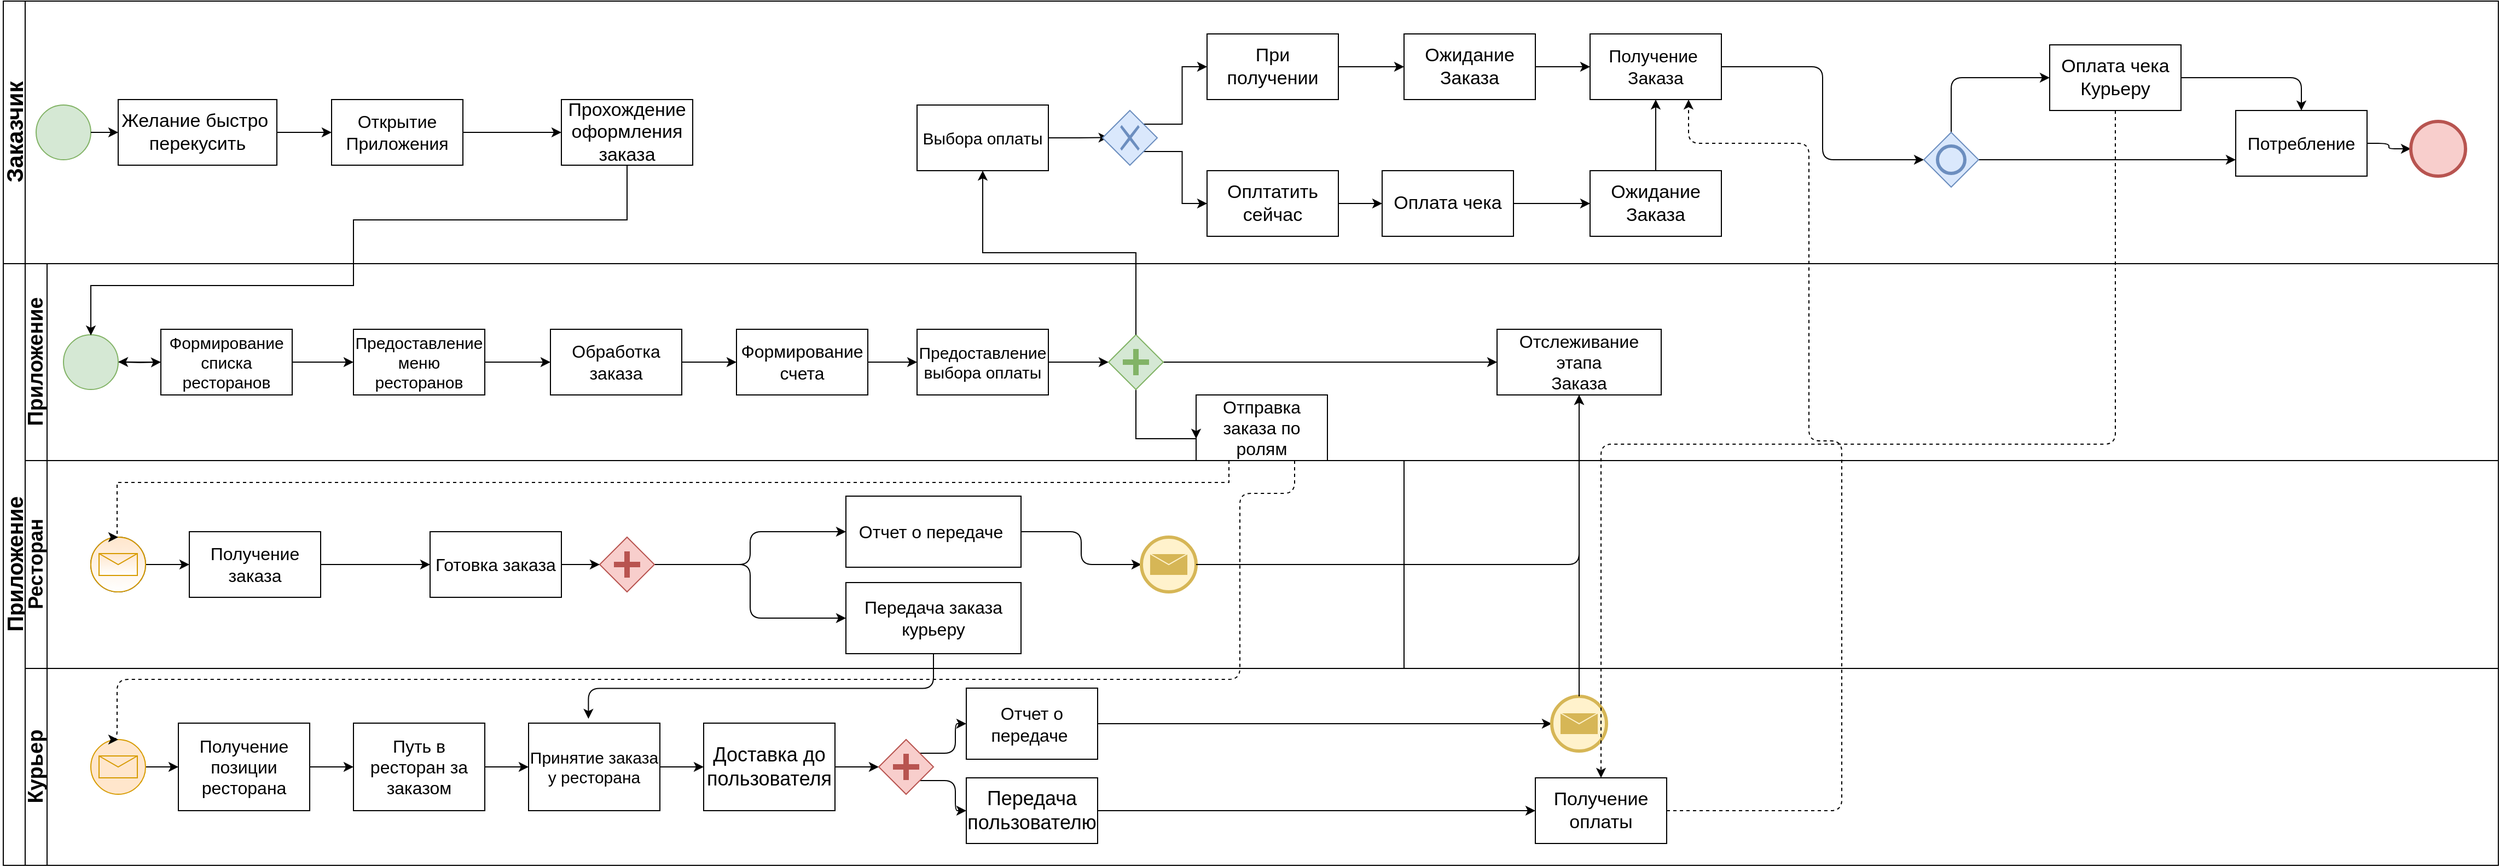 <mxfile version="11.3.0" type="github" pages="1"><diagram name="Page-1" id="c7488fd3-1785-93aa-aadb-54a6760d102a"><mxGraphModel dx="1423" dy="738" grid="1" gridSize="10" guides="1" tooltips="1" connect="1" arrows="1" fold="1" page="1" pageScale="1" pageWidth="1169" pageHeight="827" background="#ffffff" math="0" shadow="0"><root><mxCell id="0"/><mxCell id="1" parent="0"/><mxCell id="_lt0aUrD5-dTe636GjR6-114" value="&lt;font style=&quot;font-size: 21px&quot;&gt;Заказчик&lt;/font&gt;" style="swimlane;html=1;horizontal=0;startSize=20;" parent="1" vertex="1"><mxGeometry x="40" y="40" width="2280" height="240" as="geometry"/></mxCell><mxCell id="_lt0aUrD5-dTe636GjR6-115" value="" style="shape=mxgraph.bpmn.shape;html=1;verticalLabelPosition=bottom;labelBackgroundColor=#ffffff;verticalAlign=top;align=center;perimeter=ellipsePerimeter;outlineConnect=0;outline=standard;symbol=general;fillColor=#d5e8d4;strokeColor=#82b366;" parent="_lt0aUrD5-dTe636GjR6-114" vertex="1"><mxGeometry x="30" y="95" width="50" height="50" as="geometry"/></mxCell><mxCell id="_lt0aUrD5-dTe636GjR6-116" style="edgeStyle=orthogonalEdgeStyle;rounded=0;orthogonalLoop=1;jettySize=auto;html=1;exitX=1;exitY=0.5;exitDx=0;exitDy=0;entryX=0;entryY=0.5;entryDx=0;entryDy=0;" parent="_lt0aUrD5-dTe636GjR6-114" source="_lt0aUrD5-dTe636GjR6-117" target="_lt0aUrD5-dTe636GjR6-120" edge="1"><mxGeometry relative="1" as="geometry"/></mxCell><mxCell id="_lt0aUrD5-dTe636GjR6-117" value="&lt;font style=&quot;font-size: 17px&quot;&gt;Желание быстро&amp;nbsp;&lt;br&gt;перекусить&lt;/font&gt;" style="rounded=0;whiteSpace=wrap;html=1;" parent="_lt0aUrD5-dTe636GjR6-114" vertex="1"><mxGeometry x="105" y="90" width="145" height="60" as="geometry"/></mxCell><mxCell id="_lt0aUrD5-dTe636GjR6-118" value="" style="endArrow=classic;html=1;exitX=1;exitY=0.5;exitDx=0;exitDy=0;entryX=0;entryY=0.5;entryDx=0;entryDy=0;" parent="_lt0aUrD5-dTe636GjR6-114" source="_lt0aUrD5-dTe636GjR6-115" target="_lt0aUrD5-dTe636GjR6-117" edge="1"><mxGeometry width="50" height="50" relative="1" as="geometry"><mxPoint x="70" y="145" as="sourcePoint"/><mxPoint x="120" y="95" as="targetPoint"/></mxGeometry></mxCell><mxCell id="_lt0aUrD5-dTe636GjR6-119" style="edgeStyle=orthogonalEdgeStyle;rounded=0;orthogonalLoop=1;jettySize=auto;html=1;exitX=1;exitY=0.5;exitDx=0;exitDy=0;entryX=0;entryY=0.5;entryDx=0;entryDy=0;" parent="_lt0aUrD5-dTe636GjR6-114" source="_lt0aUrD5-dTe636GjR6-120" target="_lt0aUrD5-dTe636GjR6-121" edge="1"><mxGeometry relative="1" as="geometry"/></mxCell><mxCell id="_lt0aUrD5-dTe636GjR6-120" value="&lt;font style=&quot;font-size: 16px&quot;&gt;Открытие Приложения&lt;/font&gt;" style="rounded=0;whiteSpace=wrap;html=1;" parent="_lt0aUrD5-dTe636GjR6-114" vertex="1"><mxGeometry x="300" y="90" width="120" height="60" as="geometry"/></mxCell><mxCell id="_lt0aUrD5-dTe636GjR6-121" value="&lt;font style=&quot;font-size: 17px&quot;&gt;Прохождение оформления заказа&lt;/font&gt;" style="rounded=0;whiteSpace=wrap;html=1;" parent="_lt0aUrD5-dTe636GjR6-114" vertex="1"><mxGeometry x="510" y="90" width="120" height="60" as="geometry"/></mxCell><mxCell id="_lt0aUrD5-dTe636GjR6-122" style="edgeStyle=orthogonalEdgeStyle;rounded=0;orthogonalLoop=1;jettySize=auto;html=1;exitX=1;exitY=0.5;exitDx=0;exitDy=0;entryX=0;entryY=0.5;entryDx=0;entryDy=0;" parent="_lt0aUrD5-dTe636GjR6-114" source="_lt0aUrD5-dTe636GjR6-123" edge="1"><mxGeometry relative="1" as="geometry"><mxPoint x="1009.824" y="124.706" as="targetPoint"/></mxGeometry></mxCell><mxCell id="_lt0aUrD5-dTe636GjR6-123" value="&lt;font style=&quot;font-size: 15px&quot;&gt;Выбора оплаты&lt;/font&gt;" style="rounded=0;whiteSpace=wrap;html=1;" parent="_lt0aUrD5-dTe636GjR6-114" vertex="1"><mxGeometry x="835" y="95" width="120" height="60" as="geometry"/></mxCell><mxCell id="_lt0aUrD5-dTe636GjR6-124" style="edgeStyle=orthogonalEdgeStyle;rounded=0;orthogonalLoop=1;jettySize=auto;html=1;exitX=0.75;exitY=0.25;exitDx=0;exitDy=0;entryX=0;entryY=0.5;entryDx=0;entryDy=0;exitPerimeter=0;" parent="_lt0aUrD5-dTe636GjR6-114" target="_lt0aUrD5-dTe636GjR6-127" edge="1" source="_lt0aUrD5-dTe636GjR6-145"><mxGeometry relative="1" as="geometry"><mxPoint x="1060.412" y="124.706" as="sourcePoint"/></mxGeometry></mxCell><mxCell id="_lt0aUrD5-dTe636GjR6-125" style="edgeStyle=orthogonalEdgeStyle;rounded=0;orthogonalLoop=1;jettySize=auto;html=1;exitX=0.75;exitY=0.75;exitDx=0;exitDy=0;entryX=0;entryY=0.5;entryDx=0;entryDy=0;exitPerimeter=0;" parent="_lt0aUrD5-dTe636GjR6-114" source="_lt0aUrD5-dTe636GjR6-145" target="_lt0aUrD5-dTe636GjR6-129" edge="1"><mxGeometry relative="1" as="geometry"><mxPoint x="1060.412" y="124.706" as="sourcePoint"/></mxGeometry></mxCell><mxCell id="_lt0aUrD5-dTe636GjR6-126" style="edgeStyle=orthogonalEdgeStyle;rounded=1;orthogonalLoop=1;jettySize=auto;html=1;exitX=1;exitY=0.5;exitDx=0;exitDy=0;" parent="_lt0aUrD5-dTe636GjR6-114" source="_lt0aUrD5-dTe636GjR6-127" target="_lt0aUrD5-dTe636GjR6-136" edge="1"><mxGeometry relative="1" as="geometry"/></mxCell><mxCell id="_lt0aUrD5-dTe636GjR6-127" value="&lt;font style=&quot;font-size: 17px&quot;&gt;При получении&lt;/font&gt;" style="rounded=0;whiteSpace=wrap;html=1;" parent="_lt0aUrD5-dTe636GjR6-114" vertex="1"><mxGeometry x="1100" y="30" width="120" height="60" as="geometry"/></mxCell><mxCell id="_lt0aUrD5-dTe636GjR6-128" style="edgeStyle=orthogonalEdgeStyle;rounded=0;orthogonalLoop=1;jettySize=auto;html=1;exitX=1;exitY=0.5;exitDx=0;exitDy=0;entryX=0;entryY=0.5;entryDx=0;entryDy=0;" parent="_lt0aUrD5-dTe636GjR6-114" source="_lt0aUrD5-dTe636GjR6-129" target="_lt0aUrD5-dTe636GjR6-131" edge="1"><mxGeometry relative="1" as="geometry"/></mxCell><mxCell id="_lt0aUrD5-dTe636GjR6-129" value="&lt;font style=&quot;font-size: 17px&quot;&gt;Оплтатить сейчас&lt;/font&gt;" style="rounded=0;whiteSpace=wrap;html=1;" parent="_lt0aUrD5-dTe636GjR6-114" vertex="1"><mxGeometry x="1100" y="155" width="120" height="60" as="geometry"/></mxCell><mxCell id="_lt0aUrD5-dTe636GjR6-130" style="edgeStyle=orthogonalEdgeStyle;rounded=1;orthogonalLoop=1;jettySize=auto;html=1;exitX=1;exitY=0.5;exitDx=0;exitDy=0;entryX=0;entryY=0.5;entryDx=0;entryDy=0;" parent="_lt0aUrD5-dTe636GjR6-114" source="_lt0aUrD5-dTe636GjR6-131" target="_lt0aUrD5-dTe636GjR6-138" edge="1"><mxGeometry relative="1" as="geometry"/></mxCell><mxCell id="_lt0aUrD5-dTe636GjR6-131" value="&lt;font style=&quot;font-size: 17px&quot;&gt;Оплата чека&lt;/font&gt;" style="rounded=0;whiteSpace=wrap;html=1;" parent="_lt0aUrD5-dTe636GjR6-114" vertex="1"><mxGeometry x="1260" y="155" width="120" height="60" as="geometry"/></mxCell><mxCell id="_lt0aUrD5-dTe636GjR6-132" style="edgeStyle=orthogonalEdgeStyle;rounded=1;orthogonalLoop=1;jettySize=auto;html=1;exitX=0.5;exitY=0;exitDx=0;exitDy=0;entryX=0;entryY=0.5;entryDx=0;entryDy=0;" parent="_lt0aUrD5-dTe636GjR6-114" source="_lt0aUrD5-dTe636GjR6-140" target="_lt0aUrD5-dTe636GjR6-142" edge="1"><mxGeometry relative="1" as="geometry"><mxPoint x="1708.824" y="64.706" as="sourcePoint"/><mxPoint x="1753.529" y="60" as="targetPoint"/></mxGeometry></mxCell><mxCell id="_lt0aUrD5-dTe636GjR6-133" style="edgeStyle=orthogonalEdgeStyle;rounded=1;orthogonalLoop=1;jettySize=auto;html=1;exitX=1;exitY=0.5;exitDx=0;exitDy=0;entryX=0;entryY=0.5;entryDx=0;entryDy=0;" parent="_lt0aUrD5-dTe636GjR6-114" source="_lt0aUrD5-dTe636GjR6-134" target="_lt0aUrD5-dTe636GjR6-140" edge="1"><mxGeometry relative="1" as="geometry"/></mxCell><mxCell id="_lt0aUrD5-dTe636GjR6-134" value="&lt;font style=&quot;font-size: 16px&quot;&gt;Получение&amp;nbsp;&lt;br&gt;Заказа&lt;/font&gt;" style="rounded=0;whiteSpace=wrap;html=1;shadow=0;gradientColor=#ffffff;" parent="_lt0aUrD5-dTe636GjR6-114" vertex="1"><mxGeometry x="1450" y="30" width="120" height="60" as="geometry"/></mxCell><mxCell id="_lt0aUrD5-dTe636GjR6-135" style="edgeStyle=orthogonalEdgeStyle;rounded=1;orthogonalLoop=1;jettySize=auto;html=1;exitX=1;exitY=0.5;exitDx=0;exitDy=0;entryX=0;entryY=0.5;entryDx=0;entryDy=0;" parent="_lt0aUrD5-dTe636GjR6-114" source="_lt0aUrD5-dTe636GjR6-136" target="_lt0aUrD5-dTe636GjR6-134" edge="1"><mxGeometry relative="1" as="geometry"/></mxCell><mxCell id="_lt0aUrD5-dTe636GjR6-136" value="&lt;font style=&quot;font-size: 17px&quot;&gt;Ожидание Заказа&lt;/font&gt;" style="rounded=0;whiteSpace=wrap;html=1;shadow=0;gradientColor=#ffffff;" parent="_lt0aUrD5-dTe636GjR6-114" vertex="1"><mxGeometry x="1280" y="30" width="120" height="60" as="geometry"/></mxCell><mxCell id="_lt0aUrD5-dTe636GjR6-137" style="edgeStyle=orthogonalEdgeStyle;rounded=1;orthogonalLoop=1;jettySize=auto;html=1;exitX=0.5;exitY=0;exitDx=0;exitDy=0;entryX=0.5;entryY=1;entryDx=0;entryDy=0;" parent="_lt0aUrD5-dTe636GjR6-114" source="_lt0aUrD5-dTe636GjR6-138" target="_lt0aUrD5-dTe636GjR6-134" edge="1"><mxGeometry relative="1" as="geometry"/></mxCell><mxCell id="_lt0aUrD5-dTe636GjR6-138" value="&lt;font style=&quot;font-size: 17px&quot;&gt;Ожидание Заказа&lt;/font&gt;" style="rounded=0;whiteSpace=wrap;html=1;shadow=0;gradientColor=#ffffff;" parent="_lt0aUrD5-dTe636GjR6-114" vertex="1"><mxGeometry x="1450" y="155" width="120" height="60" as="geometry"/></mxCell><mxCell id="_lt0aUrD5-dTe636GjR6-139" style="edgeStyle=orthogonalEdgeStyle;rounded=1;orthogonalLoop=1;jettySize=auto;html=1;exitX=1;exitY=0.5;exitDx=0;exitDy=0;entryX=0;entryY=0.75;entryDx=0;entryDy=0;" parent="_lt0aUrD5-dTe636GjR6-114" source="_lt0aUrD5-dTe636GjR6-140" target="_lt0aUrD5-dTe636GjR6-144" edge="1"><mxGeometry relative="1" as="geometry"/></mxCell><mxCell id="_lt0aUrD5-dTe636GjR6-140" value="" style="shape=mxgraph.bpmn.shape;html=1;verticalLabelPosition=bottom;labelBackgroundColor=#ffffff;verticalAlign=top;align=center;perimeter=rhombusPerimeter;background=gateway;outlineConnect=0;outline=end;symbol=general;rounded=0;shadow=0;fillColor=#dae8fc;strokeColor=#6c8ebf;" parent="_lt0aUrD5-dTe636GjR6-114" vertex="1"><mxGeometry x="1755" y="120" width="50" height="50" as="geometry"/></mxCell><mxCell id="_lt0aUrD5-dTe636GjR6-141" style="edgeStyle=orthogonalEdgeStyle;rounded=1;orthogonalLoop=1;jettySize=auto;html=1;exitX=1;exitY=0.5;exitDx=0;exitDy=0;entryX=0.5;entryY=0;entryDx=0;entryDy=0;" parent="_lt0aUrD5-dTe636GjR6-114" source="_lt0aUrD5-dTe636GjR6-142" target="_lt0aUrD5-dTe636GjR6-144" edge="1"><mxGeometry relative="1" as="geometry"/></mxCell><mxCell id="_lt0aUrD5-dTe636GjR6-142" value="&lt;font style=&quot;font-size: 17px&quot;&gt;Оплата чека&lt;br&gt;Курьеру&lt;br&gt;&lt;/font&gt;" style="rounded=0;whiteSpace=wrap;html=1;" parent="_lt0aUrD5-dTe636GjR6-114" vertex="1"><mxGeometry x="1870" y="40" width="120" height="60" as="geometry"/></mxCell><mxCell id="_lt0aUrD5-dTe636GjR6-143" style="edgeStyle=orthogonalEdgeStyle;rounded=1;orthogonalLoop=1;jettySize=auto;html=1;exitX=1;exitY=0.5;exitDx=0;exitDy=0;entryX=0;entryY=0.5;entryDx=0;entryDy=0;" parent="_lt0aUrD5-dTe636GjR6-114" source="_lt0aUrD5-dTe636GjR6-144" target="_lt0aUrD5-dTe636GjR6-146" edge="1"><mxGeometry relative="1" as="geometry"/></mxCell><mxCell id="_lt0aUrD5-dTe636GjR6-144" value="&lt;font style=&quot;font-size: 16px&quot;&gt;Потребление&lt;/font&gt;" style="rounded=0;whiteSpace=wrap;html=1;shadow=0;gradientColor=#ffffff;" parent="_lt0aUrD5-dTe636GjR6-114" vertex="1"><mxGeometry x="2040" y="100" width="120" height="60" as="geometry"/></mxCell><mxCell id="_lt0aUrD5-dTe636GjR6-145" value="" style="shape=mxgraph.bpmn.shape;html=1;verticalLabelPosition=bottom;labelBackgroundColor=#ffffff;verticalAlign=top;align=center;perimeter=rhombusPerimeter;background=gateway;outlineConnect=0;outline=none;symbol=exclusiveGw;rounded=0;shadow=0;fillColor=#dae8fc;strokeColor=#6c8ebf;" parent="_lt0aUrD5-dTe636GjR6-114" vertex="1"><mxGeometry x="1004.5" y="100" width="50" height="50" as="geometry"/></mxCell><mxCell id="_lt0aUrD5-dTe636GjR6-146" value="" style="shape=mxgraph.bpmn.shape;html=1;verticalLabelPosition=bottom;labelBackgroundColor=#ffffff;verticalAlign=top;align=center;perimeter=ellipsePerimeter;outlineConnect=0;outline=end;symbol=general;rounded=0;shadow=0;fillColor=#f8cecc;strokeColor=#b85450;" parent="_lt0aUrD5-dTe636GjR6-114" vertex="1"><mxGeometry x="2200" y="110" width="50" height="50" as="geometry"/></mxCell><mxCell id="_lt0aUrD5-dTe636GjR6-147" value="&lt;font style=&quot;font-size: 20px&quot;&gt;Приложение&lt;/font&gt;" style="swimlane;html=1;horizontal=0;startSize=20;" parent="1" vertex="1"><mxGeometry x="40" y="280" width="2280" height="550" as="geometry"/></mxCell><mxCell id="_lt0aUrD5-dTe636GjR6-148" value="&lt;font style=&quot;font-size: 18px&quot;&gt;Ресторан&lt;/font&gt;" style="swimlane;html=1;horizontal=0;startSize=20;" parent="_lt0aUrD5-dTe636GjR6-147" vertex="1"><mxGeometry x="20" y="180" width="1260" height="190" as="geometry"><mxRectangle x="860" y="20" width="30" height="50" as="alternateBounds"/></mxGeometry></mxCell><mxCell id="_lt0aUrD5-dTe636GjR6-149" value="" style="shape=mxgraph.bpmn.shape;html=1;verticalLabelPosition=bottom;labelBackgroundColor=#ffffff;verticalAlign=top;align=center;perimeter=ellipsePerimeter;outlineConnect=0;outline=throwing;symbol=general;rounded=0;shadow=0;gradientColor=#ffffff;" parent="_lt0aUrD5-dTe636GjR6-148" vertex="1"><mxGeometry x="60" y="70" width="50" height="50" as="geometry"/></mxCell><mxCell id="_lt0aUrD5-dTe636GjR6-150" style="edgeStyle=orthogonalEdgeStyle;rounded=1;orthogonalLoop=1;jettySize=auto;html=1;exitX=1;exitY=0.5;exitDx=0;exitDy=0;entryX=0;entryY=0.5;entryDx=0;entryDy=0;" parent="_lt0aUrD5-dTe636GjR6-148" source="_lt0aUrD5-dTe636GjR6-151" target="_lt0aUrD5-dTe636GjR6-153" edge="1"><mxGeometry relative="1" as="geometry"/></mxCell><mxCell id="_lt0aUrD5-dTe636GjR6-151" value="" style="shape=mxgraph.bpmn.shape;html=1;verticalLabelPosition=bottom;labelBackgroundColor=#ffffff;verticalAlign=top;align=center;perimeter=ellipsePerimeter;outlineConnect=0;outline=standard;symbol=message;fillColor=#ffe6cc;strokeColor=#d79b00;snapToPoint=0;gradientColor=#ffffff;portConstraintRotation=0;backgroundOutline=0;shadow=0;" parent="_lt0aUrD5-dTe636GjR6-148" vertex="1"><mxGeometry x="60" y="70" width="50" height="50" as="geometry"/></mxCell><mxCell id="_lt0aUrD5-dTe636GjR6-152" style="edgeStyle=orthogonalEdgeStyle;rounded=1;orthogonalLoop=1;jettySize=auto;html=1;exitX=1;exitY=0.5;exitDx=0;exitDy=0;entryX=0;entryY=0.5;entryDx=0;entryDy=0;" parent="_lt0aUrD5-dTe636GjR6-148" source="_lt0aUrD5-dTe636GjR6-153" target="_lt0aUrD5-dTe636GjR6-155" edge="1"><mxGeometry relative="1" as="geometry"/></mxCell><mxCell id="_lt0aUrD5-dTe636GjR6-153" value="&lt;font style=&quot;font-size: 16px&quot;&gt;Получение заказа&lt;/font&gt;" style="rounded=0;whiteSpace=wrap;html=1;" parent="_lt0aUrD5-dTe636GjR6-148" vertex="1"><mxGeometry x="150" y="65" width="120" height="60" as="geometry"/></mxCell><mxCell id="_lt0aUrD5-dTe636GjR6-154" style="edgeStyle=orthogonalEdgeStyle;rounded=1;orthogonalLoop=1;jettySize=auto;html=1;exitX=1;exitY=0.5;exitDx=0;exitDy=0;entryX=0;entryY=0.5;entryDx=0;entryDy=0;" parent="_lt0aUrD5-dTe636GjR6-148" source="_lt0aUrD5-dTe636GjR6-158" target="_lt0aUrD5-dTe636GjR6-156" edge="1"><mxGeometry relative="1" as="geometry"/></mxCell><mxCell id="_lt0aUrD5-dTe636GjR6-155" value="&lt;font style=&quot;font-size: 16px&quot;&gt;Готовка заказа&lt;/font&gt;" style="rounded=0;whiteSpace=wrap;html=1;" parent="_lt0aUrD5-dTe636GjR6-148" vertex="1"><mxGeometry x="370" y="65" width="120" height="60" as="geometry"/></mxCell><mxCell id="_lt0aUrD5-dTe636GjR6-156" value="&lt;font style=&quot;font-size: 16px&quot;&gt;Передача заказа курьеру&lt;/font&gt;" style="rounded=0;whiteSpace=wrap;html=1;" parent="_lt0aUrD5-dTe636GjR6-148" vertex="1"><mxGeometry x="750" y="111.5" width="160" height="65" as="geometry"/></mxCell><mxCell id="_lt0aUrD5-dTe636GjR6-157" style="edgeStyle=orthogonalEdgeStyle;rounded=1;orthogonalLoop=1;jettySize=auto;html=1;exitX=1;exitY=0.5;exitDx=0;exitDy=0;entryX=0;entryY=0.5;entryDx=0;entryDy=0;" parent="_lt0aUrD5-dTe636GjR6-148" source="_lt0aUrD5-dTe636GjR6-158" target="_lt0aUrD5-dTe636GjR6-161" edge="1"><mxGeometry relative="1" as="geometry"/></mxCell><mxCell id="_lt0aUrD5-dTe636GjR6-158" value="" style="shape=mxgraph.bpmn.shape;html=1;verticalLabelPosition=bottom;labelBackgroundColor=#ffffff;verticalAlign=top;align=center;perimeter=rhombusPerimeter;background=gateway;outlineConnect=0;outline=none;symbol=parallelGw;fillColor=#f8cecc;strokeColor=#b85450;shadow=0;" parent="_lt0aUrD5-dTe636GjR6-148" vertex="1"><mxGeometry x="525" y="70" width="50" height="50" as="geometry"/></mxCell><mxCell id="_lt0aUrD5-dTe636GjR6-159" style="edgeStyle=orthogonalEdgeStyle;rounded=1;orthogonalLoop=1;jettySize=auto;html=1;exitX=1;exitY=0.5;exitDx=0;exitDy=0;entryX=0;entryY=0.5;entryDx=0;entryDy=0;" parent="_lt0aUrD5-dTe636GjR6-148" source="_lt0aUrD5-dTe636GjR6-155" target="_lt0aUrD5-dTe636GjR6-158" edge="1"><mxGeometry relative="1" as="geometry"><mxPoint x="669.824" y="815.294" as="sourcePoint"/><mxPoint x="809.824" y="815.294" as="targetPoint"/></mxGeometry></mxCell><mxCell id="_lt0aUrD5-dTe636GjR6-160" style="edgeStyle=orthogonalEdgeStyle;rounded=1;orthogonalLoop=1;jettySize=auto;html=1;exitX=1;exitY=0.5;exitDx=0;exitDy=0;entryX=0;entryY=0.5;entryDx=0;entryDy=0;" parent="_lt0aUrD5-dTe636GjR6-148" source="_lt0aUrD5-dTe636GjR6-161" target="_lt0aUrD5-dTe636GjR6-162" edge="1"><mxGeometry relative="1" as="geometry"/></mxCell><mxCell id="_lt0aUrD5-dTe636GjR6-161" value="&lt;font style=&quot;font-size: 16px&quot;&gt;Отчет о передаче&amp;nbsp;&lt;/font&gt;" style="rounded=0;whiteSpace=wrap;html=1;" parent="_lt0aUrD5-dTe636GjR6-148" vertex="1"><mxGeometry x="750" y="32.5" width="160" height="65" as="geometry"/></mxCell><mxCell id="_lt0aUrD5-dTe636GjR6-162" value="" style="shape=mxgraph.bpmn.shape;html=1;verticalLabelPosition=bottom;labelBackgroundColor=#ffffff;verticalAlign=top;align=center;perimeter=ellipsePerimeter;outlineConnect=0;outline=end;symbol=message;rounded=0;shadow=0;fillColor=#fff2cc;strokeColor=#d6b656;" parent="_lt0aUrD5-dTe636GjR6-148" vertex="1"><mxGeometry x="1020" y="70" width="50" height="50" as="geometry"/></mxCell><mxCell id="_lt0aUrD5-dTe636GjR6-163" value="&lt;font&gt;&lt;font style=&quot;font-size: 19px&quot;&gt;Курьер&lt;/font&gt;&lt;br&gt;&lt;/font&gt;" style="swimlane;html=1;horizontal=0;startSize=20;" parent="_lt0aUrD5-dTe636GjR6-147" vertex="1"><mxGeometry x="20" y="370" width="2260" height="180" as="geometry"><mxRectangle x="860" y="20" width="30" height="50" as="alternateBounds"/></mxGeometry></mxCell><mxCell id="_lt0aUrD5-dTe636GjR6-164" style="edgeStyle=orthogonalEdgeStyle;rounded=1;orthogonalLoop=1;jettySize=auto;html=1;exitX=1;exitY=0.5;exitDx=0;exitDy=0;entryX=0;entryY=0.5;entryDx=0;entryDy=0;" parent="_lt0aUrD5-dTe636GjR6-163" source="_lt0aUrD5-dTe636GjR6-165" target="_lt0aUrD5-dTe636GjR6-166" edge="1"><mxGeometry relative="1" as="geometry"/></mxCell><mxCell id="_lt0aUrD5-dTe636GjR6-165" value="" style="shape=mxgraph.bpmn.shape;html=1;verticalLabelPosition=bottom;labelBackgroundColor=#ffffff;verticalAlign=top;align=center;perimeter=ellipsePerimeter;outlineConnect=0;outline=standard;symbol=message;fillColor=#ffe6cc;strokeColor=#d79b00;" parent="_lt0aUrD5-dTe636GjR6-163" vertex="1"><mxGeometry x="60" y="65" width="50" height="50" as="geometry"/></mxCell><mxCell id="_lt0aUrD5-dTe636GjR6-166" value="&lt;div&gt;&lt;font style=&quot;font-size: 16px&quot;&gt;Получение позиции&lt;/font&gt;&lt;/div&gt;&lt;div&gt;&lt;font style=&quot;font-size: 16px&quot;&gt; ресторана&lt;/font&gt;&lt;/div&gt;" style="rounded=0;whiteSpace=wrap;html=1;" parent="_lt0aUrD5-dTe636GjR6-163" vertex="1"><mxGeometry x="140" y="50" width="120" height="80" as="geometry"/></mxCell><mxCell id="_lt0aUrD5-dTe636GjR6-167" value="&lt;font style=&quot;font-size: 16px&quot;&gt;Путь&lt;/font&gt;&lt;font style=&quot;font-size: 16px&quot;&gt; в ресторан за заказом&lt;/font&gt;" style="rounded=0;whiteSpace=wrap;html=1;" parent="_lt0aUrD5-dTe636GjR6-163" vertex="1"><mxGeometry x="300" y="50" width="120" height="80" as="geometry"/></mxCell><mxCell id="_lt0aUrD5-dTe636GjR6-168" value="" style="edgeStyle=orthogonalEdgeStyle;rounded=0;orthogonalLoop=1;jettySize=auto;html=1;" parent="_lt0aUrD5-dTe636GjR6-163" source="_lt0aUrD5-dTe636GjR6-166" target="_lt0aUrD5-dTe636GjR6-167" edge="1"><mxGeometry relative="1" as="geometry"/></mxCell><mxCell id="_lt0aUrD5-dTe636GjR6-169" value="&lt;font style=&quot;font-size: 15px&quot;&gt;Принятие заказа у ресторана&lt;/font&gt;" style="rounded=0;whiteSpace=wrap;html=1;" parent="_lt0aUrD5-dTe636GjR6-163" vertex="1"><mxGeometry x="460" y="50" width="120" height="80" as="geometry"/></mxCell><mxCell id="_lt0aUrD5-dTe636GjR6-170" value="" style="edgeStyle=orthogonalEdgeStyle;rounded=0;orthogonalLoop=1;jettySize=auto;html=1;" parent="_lt0aUrD5-dTe636GjR6-163" source="_lt0aUrD5-dTe636GjR6-167" target="_lt0aUrD5-dTe636GjR6-169" edge="1"><mxGeometry relative="1" as="geometry"/></mxCell><mxCell id="_lt0aUrD5-dTe636GjR6-171" style="edgeStyle=orthogonalEdgeStyle;rounded=1;orthogonalLoop=1;jettySize=auto;html=1;exitX=1;exitY=0.5;exitDx=0;exitDy=0;entryX=0;entryY=0.5;entryDx=0;entryDy=0;" parent="_lt0aUrD5-dTe636GjR6-163" source="_lt0aUrD5-dTe636GjR6-172" target="_lt0aUrD5-dTe636GjR6-178" edge="1"><mxGeometry relative="1" as="geometry"/></mxCell><mxCell id="_lt0aUrD5-dTe636GjR6-172" value="&lt;font style=&quot;font-size: 18px&quot;&gt;Доставка до пользователя&lt;/font&gt;" style="rounded=0;whiteSpace=wrap;html=1;" parent="_lt0aUrD5-dTe636GjR6-163" vertex="1"><mxGeometry x="620" y="50" width="120" height="80" as="geometry"/></mxCell><mxCell id="_lt0aUrD5-dTe636GjR6-173" value="" style="edgeStyle=orthogonalEdgeStyle;rounded=0;orthogonalLoop=1;jettySize=auto;html=1;" parent="_lt0aUrD5-dTe636GjR6-163" source="_lt0aUrD5-dTe636GjR6-169" target="_lt0aUrD5-dTe636GjR6-172" edge="1"><mxGeometry relative="1" as="geometry"/></mxCell><mxCell id="_lt0aUrD5-dTe636GjR6-175" value="&lt;font style=&quot;font-size: 18px&quot;&gt;Передача пользователю&lt;/font&gt;" style="rounded=0;whiteSpace=wrap;html=1;" parent="_lt0aUrD5-dTe636GjR6-163" vertex="1"><mxGeometry x="860" y="100" width="120" height="60" as="geometry"/></mxCell><mxCell id="_lt0aUrD5-dTe636GjR6-176" style="edgeStyle=orthogonalEdgeStyle;rounded=1;orthogonalLoop=1;jettySize=auto;html=1;exitX=0.75;exitY=0.75;exitDx=0;exitDy=0;entryX=0;entryY=0.5;entryDx=0;entryDy=0;exitPerimeter=0;" parent="_lt0aUrD5-dTe636GjR6-163" source="_lt0aUrD5-dTe636GjR6-178" target="_lt0aUrD5-dTe636GjR6-175" edge="1"><mxGeometry relative="1" as="geometry"/></mxCell><mxCell id="_lt0aUrD5-dTe636GjR6-177" style="edgeStyle=orthogonalEdgeStyle;rounded=1;orthogonalLoop=1;jettySize=auto;html=1;exitX=0.75;exitY=0.25;exitDx=0;exitDy=0;entryX=0;entryY=0.5;entryDx=0;entryDy=0;exitPerimeter=0;" parent="_lt0aUrD5-dTe636GjR6-163" source="_lt0aUrD5-dTe636GjR6-178" target="_lt0aUrD5-dTe636GjR6-180" edge="1"><mxGeometry relative="1" as="geometry"><Array as="points"><mxPoint x="850" y="78"/><mxPoint x="850" y="50"/></Array></mxGeometry></mxCell><mxCell id="_lt0aUrD5-dTe636GjR6-178" value="" style="shape=mxgraph.bpmn.shape;html=1;verticalLabelPosition=bottom;labelBackgroundColor=#ffffff;verticalAlign=top;align=center;perimeter=rhombusPerimeter;background=gateway;outlineConnect=0;outline=none;symbol=parallelGw;fillColor=#f8cecc;strokeColor=#b85450;" parent="_lt0aUrD5-dTe636GjR6-163" vertex="1"><mxGeometry x="780" y="65" width="50" height="50" as="geometry"/></mxCell><mxCell id="_lt0aUrD5-dTe636GjR6-179" style="edgeStyle=orthogonalEdgeStyle;rounded=1;orthogonalLoop=1;jettySize=auto;html=1;exitX=1;exitY=0.5;exitDx=0;exitDy=0;entryX=0;entryY=0.5;entryDx=0;entryDy=0;" parent="_lt0aUrD5-dTe636GjR6-163" source="_lt0aUrD5-dTe636GjR6-180" target="_lt0aUrD5-dTe636GjR6-181" edge="1"><mxGeometry relative="1" as="geometry"/></mxCell><mxCell id="_lt0aUrD5-dTe636GjR6-180" value="&lt;font style=&quot;font-size: 16px&quot;&gt;Отчет о передаче&amp;nbsp;&lt;/font&gt;" style="rounded=0;whiteSpace=wrap;html=1;" parent="_lt0aUrD5-dTe636GjR6-163" vertex="1"><mxGeometry x="860" y="18" width="120" height="65" as="geometry"/></mxCell><mxCell id="_lt0aUrD5-dTe636GjR6-181" value="" style="shape=mxgraph.bpmn.shape;html=1;verticalLabelPosition=bottom;labelBackgroundColor=#ffffff;verticalAlign=top;align=center;perimeter=ellipsePerimeter;outlineConnect=0;outline=end;symbol=message;rounded=0;shadow=0;fillColor=#fff2cc;strokeColor=#d6b656;" parent="_lt0aUrD5-dTe636GjR6-163" vertex="1"><mxGeometry x="1395" y="25.5" width="50" height="50" as="geometry"/></mxCell><mxCell id="_lt0aUrD5-dTe636GjR6-183" value="&lt;font style=&quot;font-size: 19px&quot;&gt;Приложение&lt;/font&gt;" style="swimlane;html=1;horizontal=0;startSize=20;" parent="_lt0aUrD5-dTe636GjR6-147" vertex="1"><mxGeometry x="20" width="2260" height="180" as="geometry"><mxRectangle x="860" y="20" width="30" height="50" as="alternateBounds"/></mxGeometry></mxCell><mxCell id="_lt0aUrD5-dTe636GjR6-184" style="edgeStyle=orthogonalEdgeStyle;rounded=0;orthogonalLoop=1;jettySize=auto;html=1;exitX=1;exitY=0.5;exitDx=0;exitDy=0;" parent="_lt0aUrD5-dTe636GjR6-183" target="_lt0aUrD5-dTe636GjR6-187" edge="1"><mxGeometry relative="1" as="geometry"><mxPoint x="84.286" y="89.857" as="sourcePoint"/></mxGeometry></mxCell><mxCell id="_lt0aUrD5-dTe636GjR6-186" style="edgeStyle=orthogonalEdgeStyle;rounded=0;orthogonalLoop=1;jettySize=auto;html=1;exitX=1;exitY=0.5;exitDx=0;exitDy=0;entryX=0;entryY=0.5;entryDx=0;entryDy=0;" parent="_lt0aUrD5-dTe636GjR6-183" source="_lt0aUrD5-dTe636GjR6-187" target="_lt0aUrD5-dTe636GjR6-189" edge="1"><mxGeometry relative="1" as="geometry"/></mxCell><mxCell id="lRrHMwpw2jXaFn_FTkyo-1" value="" style="edgeStyle=orthogonalEdgeStyle;rounded=0;orthogonalLoop=1;jettySize=auto;html=1;" edge="1" parent="_lt0aUrD5-dTe636GjR6-183" source="_lt0aUrD5-dTe636GjR6-187"><mxGeometry relative="1" as="geometry"><mxPoint x="85.0" y="89.857" as="targetPoint"/></mxGeometry></mxCell><mxCell id="_lt0aUrD5-dTe636GjR6-187" value="&lt;font style=&quot;font-size: 15px&quot;&gt;Формирование списка ресторанов&lt;/font&gt;" style="rounded=0;whiteSpace=wrap;html=1;" parent="_lt0aUrD5-dTe636GjR6-183" vertex="1"><mxGeometry x="124" y="60" width="120" height="60" as="geometry"/></mxCell><mxCell id="_lt0aUrD5-dTe636GjR6-188" style="edgeStyle=orthogonalEdgeStyle;rounded=0;orthogonalLoop=1;jettySize=auto;html=1;exitX=1;exitY=0.5;exitDx=0;exitDy=0;entryX=0;entryY=0.5;entryDx=0;entryDy=0;" parent="_lt0aUrD5-dTe636GjR6-183" source="_lt0aUrD5-dTe636GjR6-189" target="_lt0aUrD5-dTe636GjR6-191" edge="1"><mxGeometry relative="1" as="geometry"/></mxCell><mxCell id="_lt0aUrD5-dTe636GjR6-189" value="&lt;font style=&quot;font-size: 15px&quot;&gt;Предоставление меню ресторанов&lt;/font&gt;" style="rounded=0;whiteSpace=wrap;html=1;" parent="_lt0aUrD5-dTe636GjR6-183" vertex="1"><mxGeometry x="300" y="60" width="120" height="60" as="geometry"/></mxCell><mxCell id="_lt0aUrD5-dTe636GjR6-190" style="edgeStyle=orthogonalEdgeStyle;rounded=0;orthogonalLoop=1;jettySize=auto;html=1;exitX=1;exitY=0.5;exitDx=0;exitDy=0;" parent="_lt0aUrD5-dTe636GjR6-183" source="_lt0aUrD5-dTe636GjR6-191" target="_lt0aUrD5-dTe636GjR6-193" edge="1"><mxGeometry relative="1" as="geometry"/></mxCell><mxCell id="_lt0aUrD5-dTe636GjR6-191" value="&lt;font style=&quot;font-size: 16px&quot;&gt;Обработка заказа&lt;/font&gt;" style="rounded=0;whiteSpace=wrap;html=1;" parent="_lt0aUrD5-dTe636GjR6-183" vertex="1"><mxGeometry x="480" y="60" width="120" height="60" as="geometry"/></mxCell><mxCell id="_lt0aUrD5-dTe636GjR6-192" style="edgeStyle=orthogonalEdgeStyle;rounded=0;orthogonalLoop=1;jettySize=auto;html=1;exitX=1;exitY=0.5;exitDx=0;exitDy=0;entryX=0;entryY=0.5;entryDx=0;entryDy=0;" parent="_lt0aUrD5-dTe636GjR6-183" source="_lt0aUrD5-dTe636GjR6-193" target="_lt0aUrD5-dTe636GjR6-195" edge="1"><mxGeometry relative="1" as="geometry"/></mxCell><mxCell id="_lt0aUrD5-dTe636GjR6-193" value="&lt;font style=&quot;font-size: 16px&quot;&gt;Формирование счета&lt;/font&gt;" style="rounded=0;whiteSpace=wrap;html=1;" parent="_lt0aUrD5-dTe636GjR6-183" vertex="1"><mxGeometry x="650" y="60" width="120" height="60" as="geometry"/></mxCell><mxCell id="_lt0aUrD5-dTe636GjR6-194" style="edgeStyle=orthogonalEdgeStyle;rounded=0;orthogonalLoop=1;jettySize=auto;html=1;exitX=1;exitY=0.5;exitDx=0;exitDy=0;entryX=0;entryY=0.5;entryDx=0;entryDy=0;" parent="_lt0aUrD5-dTe636GjR6-183" source="_lt0aUrD5-dTe636GjR6-195" target="_lt0aUrD5-dTe636GjR6-199" edge="1"><mxGeometry relative="1" as="geometry"/></mxCell><mxCell id="_lt0aUrD5-dTe636GjR6-195" value="&lt;font style=&quot;font-size: 15px&quot;&gt;Предоставление выбора оплаты&lt;/font&gt;" style="rounded=0;whiteSpace=wrap;html=1;" parent="_lt0aUrD5-dTe636GjR6-183" vertex="1"><mxGeometry x="815" y="60" width="120" height="60" as="geometry"/></mxCell><mxCell id="_lt0aUrD5-dTe636GjR6-196" value="&lt;span style=&quot;white-space: normal&quot;&gt;&lt;font style=&quot;font-size: 16px&quot;&gt;Отправка заказа по ролям&lt;/font&gt;&lt;/span&gt;" style="rounded=0;whiteSpace=wrap;html=1;" parent="_lt0aUrD5-dTe636GjR6-183" vertex="1"><mxGeometry x="1070" y="120" width="120" height="60" as="geometry"/></mxCell><mxCell id="_lt0aUrD5-dTe636GjR6-197" style="edgeStyle=orthogonalEdgeStyle;rounded=0;orthogonalLoop=1;jettySize=auto;html=1;exitX=0.5;exitY=1;exitDx=0;exitDy=0;" parent="_lt0aUrD5-dTe636GjR6-183" source="_lt0aUrD5-dTe636GjR6-199" edge="1"><mxGeometry relative="1" as="geometry"><mxPoint x="1070" y="160" as="targetPoint"/><Array as="points"><mxPoint x="1015" y="160"/><mxPoint x="1070" y="160"/><mxPoint x="1070" y="120"/></Array></mxGeometry></mxCell><mxCell id="_lt0aUrD5-dTe636GjR6-198" style="edgeStyle=orthogonalEdgeStyle;rounded=1;orthogonalLoop=1;jettySize=auto;html=1;exitX=1;exitY=0.5;exitDx=0;exitDy=0;entryX=0;entryY=0.5;entryDx=0;entryDy=0;" parent="_lt0aUrD5-dTe636GjR6-183" source="_lt0aUrD5-dTe636GjR6-199" target="_lt0aUrD5-dTe636GjR6-200" edge="1"><mxGeometry relative="1" as="geometry"/></mxCell><mxCell id="_lt0aUrD5-dTe636GjR6-199" value="" style="shape=mxgraph.bpmn.shape;html=1;verticalLabelPosition=bottom;labelBackgroundColor=#ffffff;verticalAlign=top;align=center;perimeter=rhombusPerimeter;background=gateway;outlineConnect=0;outline=none;symbol=parallelGw;fillColor=#d5e8d4;strokeColor=#82b366;" parent="_lt0aUrD5-dTe636GjR6-183" vertex="1"><mxGeometry x="990" y="65" width="50" height="50" as="geometry"/></mxCell><mxCell id="_lt0aUrD5-dTe636GjR6-200" value="&lt;font style=&quot;font-size: 16px&quot;&gt;Отслеживание этапа&lt;br&gt;Заказа&lt;/font&gt;" style="rounded=0;whiteSpace=wrap;html=1;" parent="_lt0aUrD5-dTe636GjR6-183" vertex="1"><mxGeometry x="1345" y="60" width="150" height="60" as="geometry"/></mxCell><mxCell id="lRrHMwpw2jXaFn_FTkyo-2" value="" style="shape=mxgraph.bpmn.shape;html=1;verticalLabelPosition=bottom;labelBackgroundColor=#ffffff;verticalAlign=top;align=center;perimeter=ellipsePerimeter;outlineConnect=0;outline=standard;symbol=general;fillColor=#d5e8d4;strokeColor=#82b366;" vertex="1" parent="_lt0aUrD5-dTe636GjR6-183"><mxGeometry x="35" y="65" width="50" height="50" as="geometry"/></mxCell><mxCell id="_lt0aUrD5-dTe636GjR6-201" style="edgeStyle=orthogonalEdgeStyle;rounded=0;orthogonalLoop=1;jettySize=auto;html=1;exitX=0.25;exitY=1;exitDx=0;exitDy=0;entryX=0.5;entryY=0;entryDx=0;entryDy=0;dashed=1;" parent="_lt0aUrD5-dTe636GjR6-147" source="_lt0aUrD5-dTe636GjR6-196" target="_lt0aUrD5-dTe636GjR6-151" edge="1"><mxGeometry relative="1" as="geometry"><Array as="points"><mxPoint x="1120" y="200"/><mxPoint x="104" y="200"/></Array></mxGeometry></mxCell><mxCell id="_lt0aUrD5-dTe636GjR6-202" style="edgeStyle=orthogonalEdgeStyle;rounded=1;orthogonalLoop=1;jettySize=auto;html=1;entryX=0.5;entryY=0;entryDx=0;entryDy=0;dashed=1;exitX=0.75;exitY=1;exitDx=0;exitDy=0;" parent="_lt0aUrD5-dTe636GjR6-147" source="_lt0aUrD5-dTe636GjR6-196" target="_lt0aUrD5-dTe636GjR6-165" edge="1"><mxGeometry relative="1" as="geometry"><mxPoint x="1150" y="210" as="sourcePoint"/><Array as="points"><mxPoint x="1180" y="210"/><mxPoint x="1130" y="210"/><mxPoint x="1130" y="380"/><mxPoint x="104" y="380"/></Array></mxGeometry></mxCell><mxCell id="_lt0aUrD5-dTe636GjR6-203" style="edgeStyle=orthogonalEdgeStyle;rounded=1;orthogonalLoop=1;jettySize=auto;html=1;exitX=0.5;exitY=1;exitDx=0;exitDy=0;entryX=0.456;entryY=-0.05;entryDx=0;entryDy=0;entryPerimeter=0;" parent="_lt0aUrD5-dTe636GjR6-147" source="_lt0aUrD5-dTe636GjR6-156" target="_lt0aUrD5-dTe636GjR6-169" edge="1"><mxGeometry relative="1" as="geometry"/></mxCell><mxCell id="_lt0aUrD5-dTe636GjR6-204" style="edgeStyle=orthogonalEdgeStyle;rounded=1;orthogonalLoop=1;jettySize=auto;html=1;exitX=1;exitY=0.5;exitDx=0;exitDy=0;entryX=0.5;entryY=1;entryDx=0;entryDy=0;" parent="_lt0aUrD5-dTe636GjR6-147" source="_lt0aUrD5-dTe636GjR6-162" target="_lt0aUrD5-dTe636GjR6-200" edge="1"><mxGeometry relative="1" as="geometry"/></mxCell><mxCell id="_lt0aUrD5-dTe636GjR6-205" style="edgeStyle=orthogonalEdgeStyle;rounded=1;orthogonalLoop=1;jettySize=auto;html=1;exitX=0.5;exitY=0;exitDx=0;exitDy=0;entryX=0.5;entryY=1;entryDx=0;entryDy=0;" parent="_lt0aUrD5-dTe636GjR6-147" source="_lt0aUrD5-dTe636GjR6-181" target="_lt0aUrD5-dTe636GjR6-200" edge="1"><mxGeometry relative="1" as="geometry"/></mxCell><mxCell id="_lt0aUrD5-dTe636GjR6-206" style="edgeStyle=orthogonalEdgeStyle;rounded=0;orthogonalLoop=1;jettySize=auto;html=1;exitX=0.5;exitY=1;exitDx=0;exitDy=0;entryX=0.5;entryY=0;entryDx=0;entryDy=0;" parent="1" source="_lt0aUrD5-dTe636GjR6-121" edge="1"><mxGeometry relative="1" as="geometry"><Array as="points"><mxPoint x="610" y="240"/><mxPoint x="360" y="240"/><mxPoint x="360" y="300"/><mxPoint x="120" y="300"/></Array><mxPoint x="120" y="345.571" as="targetPoint"/></mxGeometry></mxCell><mxCell id="_lt0aUrD5-dTe636GjR6-207" style="edgeStyle=orthogonalEdgeStyle;rounded=0;orthogonalLoop=1;jettySize=auto;html=1;exitX=0.5;exitY=0;exitDx=0;exitDy=0;entryX=0.5;entryY=1;entryDx=0;entryDy=0;" parent="1" source="_lt0aUrD5-dTe636GjR6-199" target="_lt0aUrD5-dTe636GjR6-123" edge="1"><mxGeometry relative="1" as="geometry"/></mxCell><mxCell id="_lt0aUrD5-dTe636GjR6-208" style="edgeStyle=orthogonalEdgeStyle;rounded=1;orthogonalLoop=1;jettySize=auto;html=1;exitX=1;exitY=0.5;exitDx=0;exitDy=0;entryX=0.75;entryY=1;entryDx=0;entryDy=0;dashed=1;" parent="1" source="_lt0aUrD5-dTe636GjR6-182" target="_lt0aUrD5-dTe636GjR6-134" edge="1"><mxGeometry relative="1" as="geometry"><Array as="points"><mxPoint x="1720" y="780"/><mxPoint x="1720" y="442"/><mxPoint x="1690" y="442"/><mxPoint x="1690" y="170"/><mxPoint x="1580" y="170"/></Array></mxGeometry></mxCell><mxCell id="_lt0aUrD5-dTe636GjR6-209" style="edgeStyle=orthogonalEdgeStyle;rounded=1;orthogonalLoop=1;jettySize=auto;html=1;exitX=0.5;exitY=1;exitDx=0;exitDy=0;dashed=1;" parent="1" source="_lt0aUrD5-dTe636GjR6-142" target="_lt0aUrD5-dTe636GjR6-182" edge="1"><mxGeometry relative="1" as="geometry"/></mxCell><mxCell id="_lt0aUrD5-dTe636GjR6-182" value="&lt;font style=&quot;font-size: 17px&quot;&gt;Получение оплаты&lt;br&gt;&lt;/font&gt;" style="rounded=0;whiteSpace=wrap;html=1;" parent="1" vertex="1"><mxGeometry x="1440" y="750" width="120" height="60" as="geometry"/></mxCell><mxCell id="_lt0aUrD5-dTe636GjR6-174" style="edgeStyle=orthogonalEdgeStyle;rounded=1;orthogonalLoop=1;jettySize=auto;html=1;exitX=1;exitY=0.5;exitDx=0;exitDy=0;entryX=0;entryY=0.5;entryDx=0;entryDy=0;" parent="1" source="_lt0aUrD5-dTe636GjR6-175" target="_lt0aUrD5-dTe636GjR6-182" edge="1"><mxGeometry relative="1" as="geometry"/></mxCell></root></mxGraphModel></diagram></mxfile>